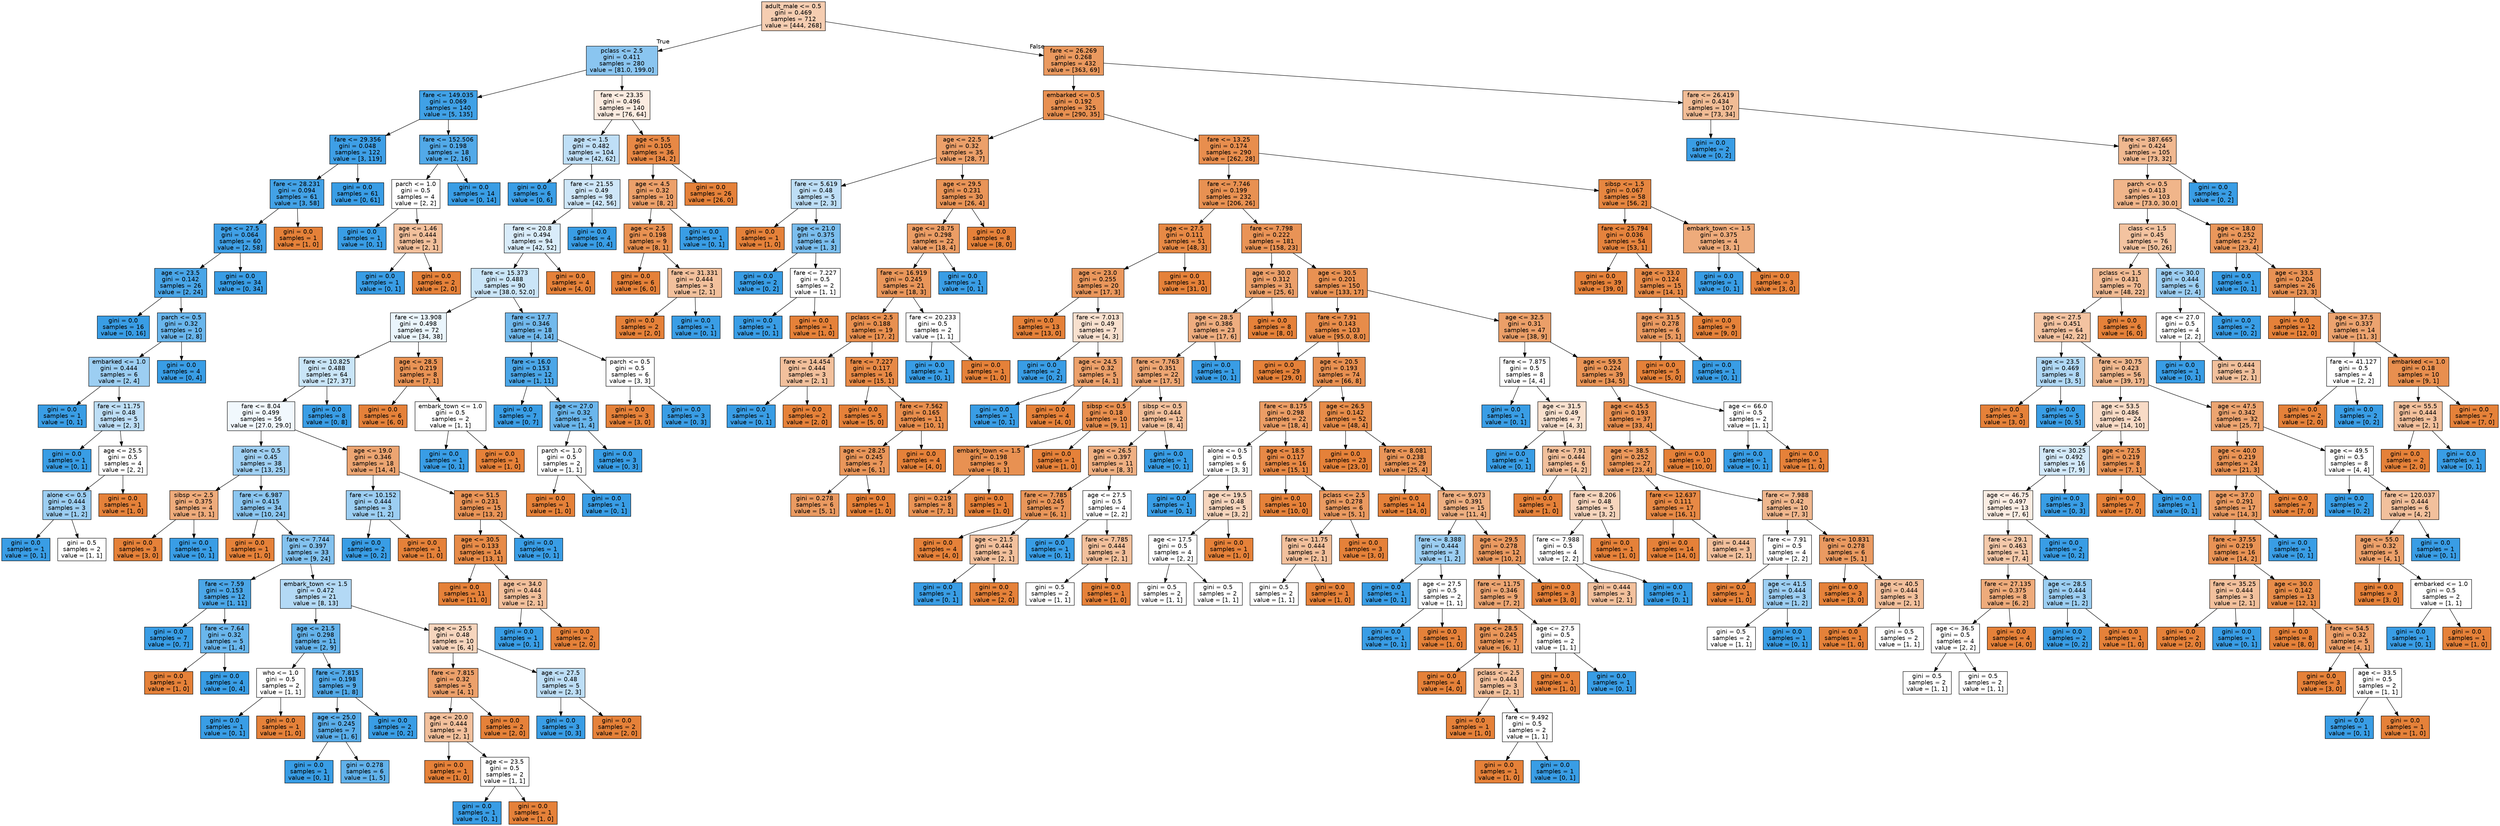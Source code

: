 digraph Tree {
node [shape=box, style="filled", color="black", fontname="helvetica"] ;
edge [fontname="helvetica"] ;
0 [label="adult_male <= 0.5\ngini = 0.469\nsamples = 712\nvalue = [444, 268]", fillcolor="#f5cdb1"] ;
1 [label="pclass <= 2.5\ngini = 0.411\nsamples = 280\nvalue = [81.0, 199.0]", fillcolor="#8ac5f0"] ;
0 -> 1 [labeldistance=2.5, labelangle=45, headlabel="True"] ;
2 [label="fare <= 149.035\ngini = 0.069\nsamples = 140\nvalue = [5, 135]", fillcolor="#40a1e6"] ;
1 -> 2 ;
3 [label="fare <= 29.356\ngini = 0.048\nsamples = 122\nvalue = [3, 119]", fillcolor="#3e9fe6"] ;
2 -> 3 ;
4 [label="fare <= 28.231\ngini = 0.094\nsamples = 61\nvalue = [3, 58]", fillcolor="#43a2e6"] ;
3 -> 4 ;
5 [label="age <= 27.5\ngini = 0.064\nsamples = 60\nvalue = [2, 58]", fillcolor="#40a0e6"] ;
4 -> 5 ;
6 [label="age <= 23.5\ngini = 0.142\nsamples = 26\nvalue = [2, 24]", fillcolor="#49a5e7"] ;
5 -> 6 ;
7 [label="gini = 0.0\nsamples = 16\nvalue = [0, 16]", fillcolor="#399de5"] ;
6 -> 7 ;
8 [label="parch <= 0.5\ngini = 0.32\nsamples = 10\nvalue = [2, 8]", fillcolor="#6ab6ec"] ;
6 -> 8 ;
9 [label="embarked <= 1.0\ngini = 0.444\nsamples = 6\nvalue = [2, 4]", fillcolor="#9ccef2"] ;
8 -> 9 ;
10 [label="gini = 0.0\nsamples = 1\nvalue = [0, 1]", fillcolor="#399de5"] ;
9 -> 10 ;
11 [label="fare <= 11.75\ngini = 0.48\nsamples = 5\nvalue = [2, 3]", fillcolor="#bddef6"] ;
9 -> 11 ;
12 [label="gini = 0.0\nsamples = 1\nvalue = [0, 1]", fillcolor="#399de5"] ;
11 -> 12 ;
13 [label="age <= 25.5\ngini = 0.5\nsamples = 4\nvalue = [2, 2]", fillcolor="#ffffff"] ;
11 -> 13 ;
14 [label="alone <= 0.5\ngini = 0.444\nsamples = 3\nvalue = [1, 2]", fillcolor="#9ccef2"] ;
13 -> 14 ;
15 [label="gini = 0.0\nsamples = 1\nvalue = [0, 1]", fillcolor="#399de5"] ;
14 -> 15 ;
16 [label="gini = 0.5\nsamples = 2\nvalue = [1, 1]", fillcolor="#ffffff"] ;
14 -> 16 ;
17 [label="gini = 0.0\nsamples = 1\nvalue = [1, 0]", fillcolor="#e58139"] ;
13 -> 17 ;
18 [label="gini = 0.0\nsamples = 4\nvalue = [0, 4]", fillcolor="#399de5"] ;
8 -> 18 ;
19 [label="gini = 0.0\nsamples = 34\nvalue = [0, 34]", fillcolor="#399de5"] ;
5 -> 19 ;
20 [label="gini = 0.0\nsamples = 1\nvalue = [1, 0]", fillcolor="#e58139"] ;
4 -> 20 ;
21 [label="gini = 0.0\nsamples = 61\nvalue = [0, 61]", fillcolor="#399de5"] ;
3 -> 21 ;
22 [label="fare <= 152.506\ngini = 0.198\nsamples = 18\nvalue = [2, 16]", fillcolor="#52a9e8"] ;
2 -> 22 ;
23 [label="parch <= 1.0\ngini = 0.5\nsamples = 4\nvalue = [2, 2]", fillcolor="#ffffff"] ;
22 -> 23 ;
24 [label="gini = 0.0\nsamples = 1\nvalue = [0, 1]", fillcolor="#399de5"] ;
23 -> 24 ;
25 [label="age <= 1.46\ngini = 0.444\nsamples = 3\nvalue = [2, 1]", fillcolor="#f2c09c"] ;
23 -> 25 ;
26 [label="gini = 0.0\nsamples = 1\nvalue = [0, 1]", fillcolor="#399de5"] ;
25 -> 26 ;
27 [label="gini = 0.0\nsamples = 2\nvalue = [2, 0]", fillcolor="#e58139"] ;
25 -> 27 ;
28 [label="gini = 0.0\nsamples = 14\nvalue = [0, 14]", fillcolor="#399de5"] ;
22 -> 28 ;
29 [label="fare <= 23.35\ngini = 0.496\nsamples = 140\nvalue = [76, 64]", fillcolor="#fbebe0"] ;
1 -> 29 ;
30 [label="age <= 1.5\ngini = 0.482\nsamples = 104\nvalue = [42, 62]", fillcolor="#bfdff7"] ;
29 -> 30 ;
31 [label="gini = 0.0\nsamples = 6\nvalue = [0, 6]", fillcolor="#399de5"] ;
30 -> 31 ;
32 [label="fare <= 21.55\ngini = 0.49\nsamples = 98\nvalue = [42, 56]", fillcolor="#cee6f8"] ;
30 -> 32 ;
33 [label="fare <= 20.8\ngini = 0.494\nsamples = 94\nvalue = [42, 52]", fillcolor="#d9ecfa"] ;
32 -> 33 ;
34 [label="fare <= 15.373\ngini = 0.488\nsamples = 90\nvalue = [38.0, 52.0]", fillcolor="#cae5f8"] ;
33 -> 34 ;
35 [label="fare <= 13.908\ngini = 0.498\nsamples = 72\nvalue = [34, 38]", fillcolor="#eaf5fc"] ;
34 -> 35 ;
36 [label="fare <= 10.825\ngini = 0.488\nsamples = 64\nvalue = [27, 37]", fillcolor="#c9e5f8"] ;
35 -> 36 ;
37 [label="fare <= 8.04\ngini = 0.499\nsamples = 56\nvalue = [27.0, 29.0]", fillcolor="#f1f8fd"] ;
36 -> 37 ;
38 [label="alone <= 0.5\ngini = 0.45\nsamples = 38\nvalue = [13, 25]", fillcolor="#a0d0f3"] ;
37 -> 38 ;
39 [label="sibsp <= 2.5\ngini = 0.375\nsamples = 4\nvalue = [3, 1]", fillcolor="#eeab7b"] ;
38 -> 39 ;
40 [label="gini = 0.0\nsamples = 3\nvalue = [3, 0]", fillcolor="#e58139"] ;
39 -> 40 ;
41 [label="gini = 0.0\nsamples = 1\nvalue = [0, 1]", fillcolor="#399de5"] ;
39 -> 41 ;
42 [label="fare <= 6.987\ngini = 0.415\nsamples = 34\nvalue = [10, 24]", fillcolor="#8bc6f0"] ;
38 -> 42 ;
43 [label="gini = 0.0\nsamples = 1\nvalue = [1, 0]", fillcolor="#e58139"] ;
42 -> 43 ;
44 [label="fare <= 7.744\ngini = 0.397\nsamples = 33\nvalue = [9, 24]", fillcolor="#83c2ef"] ;
42 -> 44 ;
45 [label="fare <= 7.59\ngini = 0.153\nsamples = 12\nvalue = [1, 11]", fillcolor="#4ba6e7"] ;
44 -> 45 ;
46 [label="gini = 0.0\nsamples = 7\nvalue = [0, 7]", fillcolor="#399de5"] ;
45 -> 46 ;
47 [label="fare <= 7.64\ngini = 0.32\nsamples = 5\nvalue = [1, 4]", fillcolor="#6ab6ec"] ;
45 -> 47 ;
48 [label="gini = 0.0\nsamples = 1\nvalue = [1, 0]", fillcolor="#e58139"] ;
47 -> 48 ;
49 [label="gini = 0.0\nsamples = 4\nvalue = [0, 4]", fillcolor="#399de5"] ;
47 -> 49 ;
50 [label="embark_town <= 1.5\ngini = 0.472\nsamples = 21\nvalue = [8, 13]", fillcolor="#b3d9f5"] ;
44 -> 50 ;
51 [label="age <= 21.5\ngini = 0.298\nsamples = 11\nvalue = [2, 9]", fillcolor="#65b3eb"] ;
50 -> 51 ;
52 [label="who <= 1.0\ngini = 0.5\nsamples = 2\nvalue = [1, 1]", fillcolor="#ffffff"] ;
51 -> 52 ;
53 [label="gini = 0.0\nsamples = 1\nvalue = [0, 1]", fillcolor="#399de5"] ;
52 -> 53 ;
54 [label="gini = 0.0\nsamples = 1\nvalue = [1, 0]", fillcolor="#e58139"] ;
52 -> 54 ;
55 [label="fare <= 7.815\ngini = 0.198\nsamples = 9\nvalue = [1, 8]", fillcolor="#52a9e8"] ;
51 -> 55 ;
56 [label="age <= 25.0\ngini = 0.245\nsamples = 7\nvalue = [1, 6]", fillcolor="#5aade9"] ;
55 -> 56 ;
57 [label="gini = 0.0\nsamples = 1\nvalue = [0, 1]", fillcolor="#399de5"] ;
56 -> 57 ;
58 [label="gini = 0.278\nsamples = 6\nvalue = [1, 5]", fillcolor="#61b1ea"] ;
56 -> 58 ;
59 [label="gini = 0.0\nsamples = 2\nvalue = [0, 2]", fillcolor="#399de5"] ;
55 -> 59 ;
60 [label="age <= 25.5\ngini = 0.48\nsamples = 10\nvalue = [6, 4]", fillcolor="#f6d5bd"] ;
50 -> 60 ;
61 [label="fare <= 7.815\ngini = 0.32\nsamples = 5\nvalue = [4, 1]", fillcolor="#eca06a"] ;
60 -> 61 ;
62 [label="age <= 20.0\ngini = 0.444\nsamples = 3\nvalue = [2, 1]", fillcolor="#f2c09c"] ;
61 -> 62 ;
63 [label="gini = 0.0\nsamples = 1\nvalue = [1, 0]", fillcolor="#e58139"] ;
62 -> 63 ;
64 [label="age <= 23.5\ngini = 0.5\nsamples = 2\nvalue = [1, 1]", fillcolor="#ffffff"] ;
62 -> 64 ;
65 [label="gini = 0.0\nsamples = 1\nvalue = [0, 1]", fillcolor="#399de5"] ;
64 -> 65 ;
66 [label="gini = 0.0\nsamples = 1\nvalue = [1, 0]", fillcolor="#e58139"] ;
64 -> 66 ;
67 [label="gini = 0.0\nsamples = 2\nvalue = [2, 0]", fillcolor="#e58139"] ;
61 -> 67 ;
68 [label="age <= 27.5\ngini = 0.48\nsamples = 5\nvalue = [2, 3]", fillcolor="#bddef6"] ;
60 -> 68 ;
69 [label="gini = 0.0\nsamples = 3\nvalue = [0, 3]", fillcolor="#399de5"] ;
68 -> 69 ;
70 [label="gini = 0.0\nsamples = 2\nvalue = [2, 0]", fillcolor="#e58139"] ;
68 -> 70 ;
71 [label="age <= 19.0\ngini = 0.346\nsamples = 18\nvalue = [14, 4]", fillcolor="#eca572"] ;
37 -> 71 ;
72 [label="fare <= 10.152\ngini = 0.444\nsamples = 3\nvalue = [1, 2]", fillcolor="#9ccef2"] ;
71 -> 72 ;
73 [label="gini = 0.0\nsamples = 2\nvalue = [0, 2]", fillcolor="#399de5"] ;
72 -> 73 ;
74 [label="gini = 0.0\nsamples = 1\nvalue = [1, 0]", fillcolor="#e58139"] ;
72 -> 74 ;
75 [label="age <= 51.5\ngini = 0.231\nsamples = 15\nvalue = [13, 2]", fillcolor="#e99457"] ;
71 -> 75 ;
76 [label="age <= 30.5\ngini = 0.133\nsamples = 14\nvalue = [13, 1]", fillcolor="#e78b48"] ;
75 -> 76 ;
77 [label="gini = 0.0\nsamples = 11\nvalue = [11, 0]", fillcolor="#e58139"] ;
76 -> 77 ;
78 [label="age <= 34.0\ngini = 0.444\nsamples = 3\nvalue = [2, 1]", fillcolor="#f2c09c"] ;
76 -> 78 ;
79 [label="gini = 0.0\nsamples = 1\nvalue = [0, 1]", fillcolor="#399de5"] ;
78 -> 79 ;
80 [label="gini = 0.0\nsamples = 2\nvalue = [2, 0]", fillcolor="#e58139"] ;
78 -> 80 ;
81 [label="gini = 0.0\nsamples = 1\nvalue = [0, 1]", fillcolor="#399de5"] ;
75 -> 81 ;
82 [label="gini = 0.0\nsamples = 8\nvalue = [0, 8]", fillcolor="#399de5"] ;
36 -> 82 ;
83 [label="age <= 28.5\ngini = 0.219\nsamples = 8\nvalue = [7, 1]", fillcolor="#e99355"] ;
35 -> 83 ;
84 [label="gini = 0.0\nsamples = 6\nvalue = [6, 0]", fillcolor="#e58139"] ;
83 -> 84 ;
85 [label="embark_town <= 1.0\ngini = 0.5\nsamples = 2\nvalue = [1, 1]", fillcolor="#ffffff"] ;
83 -> 85 ;
86 [label="gini = 0.0\nsamples = 1\nvalue = [0, 1]", fillcolor="#399de5"] ;
85 -> 86 ;
87 [label="gini = 0.0\nsamples = 1\nvalue = [1, 0]", fillcolor="#e58139"] ;
85 -> 87 ;
88 [label="fare <= 17.7\ngini = 0.346\nsamples = 18\nvalue = [4, 14]", fillcolor="#72b9ec"] ;
34 -> 88 ;
89 [label="fare <= 16.0\ngini = 0.153\nsamples = 12\nvalue = [1, 11]", fillcolor="#4ba6e7"] ;
88 -> 89 ;
90 [label="gini = 0.0\nsamples = 7\nvalue = [0, 7]", fillcolor="#399de5"] ;
89 -> 90 ;
91 [label="age <= 27.0\ngini = 0.32\nsamples = 5\nvalue = [1, 4]", fillcolor="#6ab6ec"] ;
89 -> 91 ;
92 [label="parch <= 1.0\ngini = 0.5\nsamples = 2\nvalue = [1, 1]", fillcolor="#ffffff"] ;
91 -> 92 ;
93 [label="gini = 0.0\nsamples = 1\nvalue = [1, 0]", fillcolor="#e58139"] ;
92 -> 93 ;
94 [label="gini = 0.0\nsamples = 1\nvalue = [0, 1]", fillcolor="#399de5"] ;
92 -> 94 ;
95 [label="gini = 0.0\nsamples = 3\nvalue = [0, 3]", fillcolor="#399de5"] ;
91 -> 95 ;
96 [label="parch <= 0.5\ngini = 0.5\nsamples = 6\nvalue = [3, 3]", fillcolor="#ffffff"] ;
88 -> 96 ;
97 [label="gini = 0.0\nsamples = 3\nvalue = [3, 0]", fillcolor="#e58139"] ;
96 -> 97 ;
98 [label="gini = 0.0\nsamples = 3\nvalue = [0, 3]", fillcolor="#399de5"] ;
96 -> 98 ;
99 [label="gini = 0.0\nsamples = 4\nvalue = [4, 0]", fillcolor="#e58139"] ;
33 -> 99 ;
100 [label="gini = 0.0\nsamples = 4\nvalue = [0, 4]", fillcolor="#399de5"] ;
32 -> 100 ;
101 [label="age <= 5.5\ngini = 0.105\nsamples = 36\nvalue = [34, 2]", fillcolor="#e78845"] ;
29 -> 101 ;
102 [label="age <= 4.5\ngini = 0.32\nsamples = 10\nvalue = [8, 2]", fillcolor="#eca06a"] ;
101 -> 102 ;
103 [label="age <= 2.5\ngini = 0.198\nsamples = 9\nvalue = [8, 1]", fillcolor="#e89152"] ;
102 -> 103 ;
104 [label="gini = 0.0\nsamples = 6\nvalue = [6, 0]", fillcolor="#e58139"] ;
103 -> 104 ;
105 [label="fare <= 31.331\ngini = 0.444\nsamples = 3\nvalue = [2, 1]", fillcolor="#f2c09c"] ;
103 -> 105 ;
106 [label="gini = 0.0\nsamples = 2\nvalue = [2, 0]", fillcolor="#e58139"] ;
105 -> 106 ;
107 [label="gini = 0.0\nsamples = 1\nvalue = [0, 1]", fillcolor="#399de5"] ;
105 -> 107 ;
108 [label="gini = 0.0\nsamples = 1\nvalue = [0, 1]", fillcolor="#399de5"] ;
102 -> 108 ;
109 [label="gini = 0.0\nsamples = 26\nvalue = [26, 0]", fillcolor="#e58139"] ;
101 -> 109 ;
110 [label="fare <= 26.269\ngini = 0.268\nsamples = 432\nvalue = [363, 69]", fillcolor="#ea995f"] ;
0 -> 110 [labeldistance=2.5, labelangle=-45, headlabel="False"] ;
111 [label="embarked <= 0.5\ngini = 0.192\nsamples = 325\nvalue = [290, 35]", fillcolor="#e89051"] ;
110 -> 111 ;
112 [label="age <= 22.5\ngini = 0.32\nsamples = 35\nvalue = [28, 7]", fillcolor="#eca06a"] ;
111 -> 112 ;
113 [label="fare <= 5.619\ngini = 0.48\nsamples = 5\nvalue = [2, 3]", fillcolor="#bddef6"] ;
112 -> 113 ;
114 [label="gini = 0.0\nsamples = 1\nvalue = [1, 0]", fillcolor="#e58139"] ;
113 -> 114 ;
115 [label="age <= 21.0\ngini = 0.375\nsamples = 4\nvalue = [1, 3]", fillcolor="#7bbeee"] ;
113 -> 115 ;
116 [label="gini = 0.0\nsamples = 2\nvalue = [0, 2]", fillcolor="#399de5"] ;
115 -> 116 ;
117 [label="fare <= 7.227\ngini = 0.5\nsamples = 2\nvalue = [1, 1]", fillcolor="#ffffff"] ;
115 -> 117 ;
118 [label="gini = 0.0\nsamples = 1\nvalue = [0, 1]", fillcolor="#399de5"] ;
117 -> 118 ;
119 [label="gini = 0.0\nsamples = 1\nvalue = [1, 0]", fillcolor="#e58139"] ;
117 -> 119 ;
120 [label="age <= 29.5\ngini = 0.231\nsamples = 30\nvalue = [26, 4]", fillcolor="#e99457"] ;
112 -> 120 ;
121 [label="age <= 28.75\ngini = 0.298\nsamples = 22\nvalue = [18, 4]", fillcolor="#eb9d65"] ;
120 -> 121 ;
122 [label="fare <= 16.919\ngini = 0.245\nsamples = 21\nvalue = [18, 3]", fillcolor="#e9965a"] ;
121 -> 122 ;
123 [label="pclass <= 2.5\ngini = 0.188\nsamples = 19\nvalue = [17, 2]", fillcolor="#e89050"] ;
122 -> 123 ;
124 [label="fare <= 14.454\ngini = 0.444\nsamples = 3\nvalue = [2, 1]", fillcolor="#f2c09c"] ;
123 -> 124 ;
125 [label="gini = 0.0\nsamples = 1\nvalue = [0, 1]", fillcolor="#399de5"] ;
124 -> 125 ;
126 [label="gini = 0.0\nsamples = 2\nvalue = [2, 0]", fillcolor="#e58139"] ;
124 -> 126 ;
127 [label="fare <= 7.227\ngini = 0.117\nsamples = 16\nvalue = [15, 1]", fillcolor="#e78946"] ;
123 -> 127 ;
128 [label="gini = 0.0\nsamples = 5\nvalue = [5, 0]", fillcolor="#e58139"] ;
127 -> 128 ;
129 [label="fare <= 7.562\ngini = 0.165\nsamples = 11\nvalue = [10, 1]", fillcolor="#e88e4d"] ;
127 -> 129 ;
130 [label="age <= 28.25\ngini = 0.245\nsamples = 7\nvalue = [6, 1]", fillcolor="#e9965a"] ;
129 -> 130 ;
131 [label="gini = 0.278\nsamples = 6\nvalue = [5, 1]", fillcolor="#ea9a61"] ;
130 -> 131 ;
132 [label="gini = 0.0\nsamples = 1\nvalue = [1, 0]", fillcolor="#e58139"] ;
130 -> 132 ;
133 [label="gini = 0.0\nsamples = 4\nvalue = [4, 0]", fillcolor="#e58139"] ;
129 -> 133 ;
134 [label="fare <= 20.233\ngini = 0.5\nsamples = 2\nvalue = [1, 1]", fillcolor="#ffffff"] ;
122 -> 134 ;
135 [label="gini = 0.0\nsamples = 1\nvalue = [0, 1]", fillcolor="#399de5"] ;
134 -> 135 ;
136 [label="gini = 0.0\nsamples = 1\nvalue = [1, 0]", fillcolor="#e58139"] ;
134 -> 136 ;
137 [label="gini = 0.0\nsamples = 1\nvalue = [0, 1]", fillcolor="#399de5"] ;
121 -> 137 ;
138 [label="gini = 0.0\nsamples = 8\nvalue = [8, 0]", fillcolor="#e58139"] ;
120 -> 138 ;
139 [label="fare <= 13.25\ngini = 0.174\nsamples = 290\nvalue = [262, 28]", fillcolor="#e88e4e"] ;
111 -> 139 ;
140 [label="fare <= 7.746\ngini = 0.199\nsamples = 232\nvalue = [206, 26]", fillcolor="#e89152"] ;
139 -> 140 ;
141 [label="age <= 27.5\ngini = 0.111\nsamples = 51\nvalue = [48, 3]", fillcolor="#e78945"] ;
140 -> 141 ;
142 [label="age <= 23.0\ngini = 0.255\nsamples = 20\nvalue = [17, 3]", fillcolor="#ea975c"] ;
141 -> 142 ;
143 [label="gini = 0.0\nsamples = 13\nvalue = [13, 0]", fillcolor="#e58139"] ;
142 -> 143 ;
144 [label="fare <= 7.013\ngini = 0.49\nsamples = 7\nvalue = [4, 3]", fillcolor="#f8e0ce"] ;
142 -> 144 ;
145 [label="gini = 0.0\nsamples = 2\nvalue = [0, 2]", fillcolor="#399de5"] ;
144 -> 145 ;
146 [label="age <= 24.5\ngini = 0.32\nsamples = 5\nvalue = [4, 1]", fillcolor="#eca06a"] ;
144 -> 146 ;
147 [label="gini = 0.0\nsamples = 1\nvalue = [0, 1]", fillcolor="#399de5"] ;
146 -> 147 ;
148 [label="gini = 0.0\nsamples = 4\nvalue = [4, 0]", fillcolor="#e58139"] ;
146 -> 148 ;
149 [label="gini = 0.0\nsamples = 31\nvalue = [31, 0]", fillcolor="#e58139"] ;
141 -> 149 ;
150 [label="fare <= 7.798\ngini = 0.222\nsamples = 181\nvalue = [158, 23]", fillcolor="#e99356"] ;
140 -> 150 ;
151 [label="age <= 30.0\ngini = 0.312\nsamples = 31\nvalue = [25, 6]", fillcolor="#eb9f69"] ;
150 -> 151 ;
152 [label="age <= 28.5\ngini = 0.386\nsamples = 23\nvalue = [17, 6]", fillcolor="#eead7f"] ;
151 -> 152 ;
153 [label="fare <= 7.763\ngini = 0.351\nsamples = 22\nvalue = [17, 5]", fillcolor="#eda673"] ;
152 -> 153 ;
154 [label="sibsp <= 0.5\ngini = 0.18\nsamples = 10\nvalue = [9, 1]", fillcolor="#e88f4f"] ;
153 -> 154 ;
155 [label="embark_town <= 1.5\ngini = 0.198\nsamples = 9\nvalue = [8, 1]", fillcolor="#e89152"] ;
154 -> 155 ;
156 [label="gini = 0.219\nsamples = 8\nvalue = [7, 1]", fillcolor="#e99355"] ;
155 -> 156 ;
157 [label="gini = 0.0\nsamples = 1\nvalue = [1, 0]", fillcolor="#e58139"] ;
155 -> 157 ;
158 [label="gini = 0.0\nsamples = 1\nvalue = [1, 0]", fillcolor="#e58139"] ;
154 -> 158 ;
159 [label="sibsp <= 0.5\ngini = 0.444\nsamples = 12\nvalue = [8, 4]", fillcolor="#f2c09c"] ;
153 -> 159 ;
160 [label="age <= 26.5\ngini = 0.397\nsamples = 11\nvalue = [8, 3]", fillcolor="#efb083"] ;
159 -> 160 ;
161 [label="fare <= 7.785\ngini = 0.245\nsamples = 7\nvalue = [6, 1]", fillcolor="#e9965a"] ;
160 -> 161 ;
162 [label="gini = 0.0\nsamples = 4\nvalue = [4, 0]", fillcolor="#e58139"] ;
161 -> 162 ;
163 [label="age <= 21.5\ngini = 0.444\nsamples = 3\nvalue = [2, 1]", fillcolor="#f2c09c"] ;
161 -> 163 ;
164 [label="gini = 0.0\nsamples = 1\nvalue = [0, 1]", fillcolor="#399de5"] ;
163 -> 164 ;
165 [label="gini = 0.0\nsamples = 2\nvalue = [2, 0]", fillcolor="#e58139"] ;
163 -> 165 ;
166 [label="age <= 27.5\ngini = 0.5\nsamples = 4\nvalue = [2, 2]", fillcolor="#ffffff"] ;
160 -> 166 ;
167 [label="gini = 0.0\nsamples = 1\nvalue = [0, 1]", fillcolor="#399de5"] ;
166 -> 167 ;
168 [label="fare <= 7.785\ngini = 0.444\nsamples = 3\nvalue = [2, 1]", fillcolor="#f2c09c"] ;
166 -> 168 ;
169 [label="gini = 0.5\nsamples = 2\nvalue = [1, 1]", fillcolor="#ffffff"] ;
168 -> 169 ;
170 [label="gini = 0.0\nsamples = 1\nvalue = [1, 0]", fillcolor="#e58139"] ;
168 -> 170 ;
171 [label="gini = 0.0\nsamples = 1\nvalue = [0, 1]", fillcolor="#399de5"] ;
159 -> 171 ;
172 [label="gini = 0.0\nsamples = 1\nvalue = [0, 1]", fillcolor="#399de5"] ;
152 -> 172 ;
173 [label="gini = 0.0\nsamples = 8\nvalue = [8, 0]", fillcolor="#e58139"] ;
151 -> 173 ;
174 [label="age <= 30.5\ngini = 0.201\nsamples = 150\nvalue = [133, 17]", fillcolor="#e89152"] ;
150 -> 174 ;
175 [label="fare <= 7.91\ngini = 0.143\nsamples = 103\nvalue = [95.0, 8.0]", fillcolor="#e78c4a"] ;
174 -> 175 ;
176 [label="gini = 0.0\nsamples = 29\nvalue = [29, 0]", fillcolor="#e58139"] ;
175 -> 176 ;
177 [label="age <= 20.5\ngini = 0.193\nsamples = 74\nvalue = [66, 8]", fillcolor="#e89051"] ;
175 -> 177 ;
178 [label="fare <= 8.175\ngini = 0.298\nsamples = 22\nvalue = [18, 4]", fillcolor="#eb9d65"] ;
177 -> 178 ;
179 [label="alone <= 0.5\ngini = 0.5\nsamples = 6\nvalue = [3, 3]", fillcolor="#ffffff"] ;
178 -> 179 ;
180 [label="gini = 0.0\nsamples = 1\nvalue = [0, 1]", fillcolor="#399de5"] ;
179 -> 180 ;
181 [label="age <= 19.5\ngini = 0.48\nsamples = 5\nvalue = [3, 2]", fillcolor="#f6d5bd"] ;
179 -> 181 ;
182 [label="age <= 17.5\ngini = 0.5\nsamples = 4\nvalue = [2, 2]", fillcolor="#ffffff"] ;
181 -> 182 ;
183 [label="gini = 0.5\nsamples = 2\nvalue = [1, 1]", fillcolor="#ffffff"] ;
182 -> 183 ;
184 [label="gini = 0.5\nsamples = 2\nvalue = [1, 1]", fillcolor="#ffffff"] ;
182 -> 184 ;
185 [label="gini = 0.0\nsamples = 1\nvalue = [1, 0]", fillcolor="#e58139"] ;
181 -> 185 ;
186 [label="age <= 18.5\ngini = 0.117\nsamples = 16\nvalue = [15, 1]", fillcolor="#e78946"] ;
178 -> 186 ;
187 [label="gini = 0.0\nsamples = 10\nvalue = [10, 0]", fillcolor="#e58139"] ;
186 -> 187 ;
188 [label="pclass <= 2.5\ngini = 0.278\nsamples = 6\nvalue = [5, 1]", fillcolor="#ea9a61"] ;
186 -> 188 ;
189 [label="fare <= 11.75\ngini = 0.444\nsamples = 3\nvalue = [2, 1]", fillcolor="#f2c09c"] ;
188 -> 189 ;
190 [label="gini = 0.5\nsamples = 2\nvalue = [1, 1]", fillcolor="#ffffff"] ;
189 -> 190 ;
191 [label="gini = 0.0\nsamples = 1\nvalue = [1, 0]", fillcolor="#e58139"] ;
189 -> 191 ;
192 [label="gini = 0.0\nsamples = 3\nvalue = [3, 0]", fillcolor="#e58139"] ;
188 -> 192 ;
193 [label="age <= 26.5\ngini = 0.142\nsamples = 52\nvalue = [48, 4]", fillcolor="#e78c49"] ;
177 -> 193 ;
194 [label="gini = 0.0\nsamples = 23\nvalue = [23, 0]", fillcolor="#e58139"] ;
193 -> 194 ;
195 [label="fare <= 8.081\ngini = 0.238\nsamples = 29\nvalue = [25, 4]", fillcolor="#e99559"] ;
193 -> 195 ;
196 [label="gini = 0.0\nsamples = 14\nvalue = [14, 0]", fillcolor="#e58139"] ;
195 -> 196 ;
197 [label="fare <= 9.073\ngini = 0.391\nsamples = 15\nvalue = [11, 4]", fillcolor="#eeaf81"] ;
195 -> 197 ;
198 [label="fare <= 8.388\ngini = 0.444\nsamples = 3\nvalue = [1, 2]", fillcolor="#9ccef2"] ;
197 -> 198 ;
199 [label="gini = 0.0\nsamples = 1\nvalue = [0, 1]", fillcolor="#399de5"] ;
198 -> 199 ;
200 [label="age <= 27.5\ngini = 0.5\nsamples = 2\nvalue = [1, 1]", fillcolor="#ffffff"] ;
198 -> 200 ;
201 [label="gini = 0.0\nsamples = 1\nvalue = [0, 1]", fillcolor="#399de5"] ;
200 -> 201 ;
202 [label="gini = 0.0\nsamples = 1\nvalue = [1, 0]", fillcolor="#e58139"] ;
200 -> 202 ;
203 [label="age <= 29.5\ngini = 0.278\nsamples = 12\nvalue = [10, 2]", fillcolor="#ea9a61"] ;
197 -> 203 ;
204 [label="fare <= 11.75\ngini = 0.346\nsamples = 9\nvalue = [7, 2]", fillcolor="#eca572"] ;
203 -> 204 ;
205 [label="age <= 28.5\ngini = 0.245\nsamples = 7\nvalue = [6, 1]", fillcolor="#e9965a"] ;
204 -> 205 ;
206 [label="gini = 0.0\nsamples = 4\nvalue = [4, 0]", fillcolor="#e58139"] ;
205 -> 206 ;
207 [label="pclass <= 2.5\ngini = 0.444\nsamples = 3\nvalue = [2, 1]", fillcolor="#f2c09c"] ;
205 -> 207 ;
208 [label="gini = 0.0\nsamples = 1\nvalue = [1, 0]", fillcolor="#e58139"] ;
207 -> 208 ;
209 [label="fare <= 9.492\ngini = 0.5\nsamples = 2\nvalue = [1, 1]", fillcolor="#ffffff"] ;
207 -> 209 ;
210 [label="gini = 0.0\nsamples = 1\nvalue = [1, 0]", fillcolor="#e58139"] ;
209 -> 210 ;
211 [label="gini = 0.0\nsamples = 1\nvalue = [0, 1]", fillcolor="#399de5"] ;
209 -> 211 ;
212 [label="age <= 27.5\ngini = 0.5\nsamples = 2\nvalue = [1, 1]", fillcolor="#ffffff"] ;
204 -> 212 ;
213 [label="gini = 0.0\nsamples = 1\nvalue = [1, 0]", fillcolor="#e58139"] ;
212 -> 213 ;
214 [label="gini = 0.0\nsamples = 1\nvalue = [0, 1]", fillcolor="#399de5"] ;
212 -> 214 ;
215 [label="gini = 0.0\nsamples = 3\nvalue = [3, 0]", fillcolor="#e58139"] ;
203 -> 215 ;
216 [label="age <= 32.5\ngini = 0.31\nsamples = 47\nvalue = [38, 9]", fillcolor="#eb9f68"] ;
174 -> 216 ;
217 [label="fare <= 7.875\ngini = 0.5\nsamples = 8\nvalue = [4, 4]", fillcolor="#ffffff"] ;
216 -> 217 ;
218 [label="gini = 0.0\nsamples = 1\nvalue = [0, 1]", fillcolor="#399de5"] ;
217 -> 218 ;
219 [label="age <= 31.5\ngini = 0.49\nsamples = 7\nvalue = [4, 3]", fillcolor="#f8e0ce"] ;
217 -> 219 ;
220 [label="gini = 0.0\nsamples = 1\nvalue = [0, 1]", fillcolor="#399de5"] ;
219 -> 220 ;
221 [label="fare <= 7.91\ngini = 0.444\nsamples = 6\nvalue = [4, 2]", fillcolor="#f2c09c"] ;
219 -> 221 ;
222 [label="gini = 0.0\nsamples = 1\nvalue = [1, 0]", fillcolor="#e58139"] ;
221 -> 222 ;
223 [label="fare <= 8.206\ngini = 0.48\nsamples = 5\nvalue = [3, 2]", fillcolor="#f6d5bd"] ;
221 -> 223 ;
224 [label="fare <= 7.988\ngini = 0.5\nsamples = 4\nvalue = [2, 2]", fillcolor="#ffffff"] ;
223 -> 224 ;
225 [label="gini = 0.444\nsamples = 3\nvalue = [2, 1]", fillcolor="#f2c09c"] ;
224 -> 225 ;
226 [label="gini = 0.0\nsamples = 1\nvalue = [0, 1]", fillcolor="#399de5"] ;
224 -> 226 ;
227 [label="gini = 0.0\nsamples = 1\nvalue = [1, 0]", fillcolor="#e58139"] ;
223 -> 227 ;
228 [label="age <= 59.5\ngini = 0.224\nsamples = 39\nvalue = [34, 5]", fillcolor="#e99456"] ;
216 -> 228 ;
229 [label="age <= 45.5\ngini = 0.193\nsamples = 37\nvalue = [33, 4]", fillcolor="#e89051"] ;
228 -> 229 ;
230 [label="age <= 38.5\ngini = 0.252\nsamples = 27\nvalue = [23, 4]", fillcolor="#ea975b"] ;
229 -> 230 ;
231 [label="fare <= 12.637\ngini = 0.111\nsamples = 17\nvalue = [16, 1]", fillcolor="#e78945"] ;
230 -> 231 ;
232 [label="gini = 0.0\nsamples = 14\nvalue = [14, 0]", fillcolor="#e58139"] ;
231 -> 232 ;
233 [label="gini = 0.444\nsamples = 3\nvalue = [2, 1]", fillcolor="#f2c09c"] ;
231 -> 233 ;
234 [label="fare <= 7.988\ngini = 0.42\nsamples = 10\nvalue = [7, 3]", fillcolor="#f0b78e"] ;
230 -> 234 ;
235 [label="fare <= 7.91\ngini = 0.5\nsamples = 4\nvalue = [2, 2]", fillcolor="#ffffff"] ;
234 -> 235 ;
236 [label="gini = 0.0\nsamples = 1\nvalue = [1, 0]", fillcolor="#e58139"] ;
235 -> 236 ;
237 [label="age <= 41.5\ngini = 0.444\nsamples = 3\nvalue = [1, 2]", fillcolor="#9ccef2"] ;
235 -> 237 ;
238 [label="gini = 0.5\nsamples = 2\nvalue = [1, 1]", fillcolor="#ffffff"] ;
237 -> 238 ;
239 [label="gini = 0.0\nsamples = 1\nvalue = [0, 1]", fillcolor="#399de5"] ;
237 -> 239 ;
240 [label="fare <= 10.831\ngini = 0.278\nsamples = 6\nvalue = [5, 1]", fillcolor="#ea9a61"] ;
234 -> 240 ;
241 [label="gini = 0.0\nsamples = 3\nvalue = [3, 0]", fillcolor="#e58139"] ;
240 -> 241 ;
242 [label="age <= 40.5\ngini = 0.444\nsamples = 3\nvalue = [2, 1]", fillcolor="#f2c09c"] ;
240 -> 242 ;
243 [label="gini = 0.0\nsamples = 1\nvalue = [1, 0]", fillcolor="#e58139"] ;
242 -> 243 ;
244 [label="gini = 0.5\nsamples = 2\nvalue = [1, 1]", fillcolor="#ffffff"] ;
242 -> 244 ;
245 [label="gini = 0.0\nsamples = 10\nvalue = [10, 0]", fillcolor="#e58139"] ;
229 -> 245 ;
246 [label="age <= 66.0\ngini = 0.5\nsamples = 2\nvalue = [1, 1]", fillcolor="#ffffff"] ;
228 -> 246 ;
247 [label="gini = 0.0\nsamples = 1\nvalue = [0, 1]", fillcolor="#399de5"] ;
246 -> 247 ;
248 [label="gini = 0.0\nsamples = 1\nvalue = [1, 0]", fillcolor="#e58139"] ;
246 -> 248 ;
249 [label="sibsp <= 1.5\ngini = 0.067\nsamples = 58\nvalue = [56, 2]", fillcolor="#e68640"] ;
139 -> 249 ;
250 [label="fare <= 25.794\ngini = 0.036\nsamples = 54\nvalue = [53, 1]", fillcolor="#e5833d"] ;
249 -> 250 ;
251 [label="gini = 0.0\nsamples = 39\nvalue = [39, 0]", fillcolor="#e58139"] ;
250 -> 251 ;
252 [label="age <= 33.0\ngini = 0.124\nsamples = 15\nvalue = [14, 1]", fillcolor="#e78a47"] ;
250 -> 252 ;
253 [label="age <= 31.5\ngini = 0.278\nsamples = 6\nvalue = [5, 1]", fillcolor="#ea9a61"] ;
252 -> 253 ;
254 [label="gini = 0.0\nsamples = 5\nvalue = [5, 0]", fillcolor="#e58139"] ;
253 -> 254 ;
255 [label="gini = 0.0\nsamples = 1\nvalue = [0, 1]", fillcolor="#399de5"] ;
253 -> 255 ;
256 [label="gini = 0.0\nsamples = 9\nvalue = [9, 0]", fillcolor="#e58139"] ;
252 -> 256 ;
257 [label="embark_town <= 1.5\ngini = 0.375\nsamples = 4\nvalue = [3, 1]", fillcolor="#eeab7b"] ;
249 -> 257 ;
258 [label="gini = 0.0\nsamples = 1\nvalue = [0, 1]", fillcolor="#399de5"] ;
257 -> 258 ;
259 [label="gini = 0.0\nsamples = 3\nvalue = [3, 0]", fillcolor="#e58139"] ;
257 -> 259 ;
260 [label="fare <= 26.419\ngini = 0.434\nsamples = 107\nvalue = [73, 34]", fillcolor="#f1bc95"] ;
110 -> 260 ;
261 [label="gini = 0.0\nsamples = 2\nvalue = [0, 2]", fillcolor="#399de5"] ;
260 -> 261 ;
262 [label="fare <= 387.665\ngini = 0.424\nsamples = 105\nvalue = [73, 32]", fillcolor="#f0b890"] ;
260 -> 262 ;
263 [label="parch <= 0.5\ngini = 0.413\nsamples = 103\nvalue = [73.0, 30.0]", fillcolor="#f0b58a"] ;
262 -> 263 ;
264 [label="class <= 1.5\ngini = 0.45\nsamples = 76\nvalue = [50, 26]", fillcolor="#f3c3a0"] ;
263 -> 264 ;
265 [label="pclass <= 1.5\ngini = 0.431\nsamples = 70\nvalue = [48, 22]", fillcolor="#f1bb94"] ;
264 -> 265 ;
266 [label="age <= 27.5\ngini = 0.451\nsamples = 64\nvalue = [42, 22]", fillcolor="#f3c3a1"] ;
265 -> 266 ;
267 [label="age <= 23.5\ngini = 0.469\nsamples = 8\nvalue = [3, 5]", fillcolor="#b0d8f5"] ;
266 -> 267 ;
268 [label="gini = 0.0\nsamples = 3\nvalue = [3, 0]", fillcolor="#e58139"] ;
267 -> 268 ;
269 [label="gini = 0.0\nsamples = 5\nvalue = [0, 5]", fillcolor="#399de5"] ;
267 -> 269 ;
270 [label="fare <= 30.75\ngini = 0.423\nsamples = 56\nvalue = [39, 17]", fillcolor="#f0b88f"] ;
266 -> 270 ;
271 [label="age <= 53.5\ngini = 0.486\nsamples = 24\nvalue = [14, 10]", fillcolor="#f8dbc6"] ;
270 -> 271 ;
272 [label="fare <= 30.25\ngini = 0.492\nsamples = 16\nvalue = [7, 9]", fillcolor="#d3e9f9"] ;
271 -> 272 ;
273 [label="age <= 46.75\ngini = 0.497\nsamples = 13\nvalue = [7, 6]", fillcolor="#fbede3"] ;
272 -> 273 ;
274 [label="fare <= 29.1\ngini = 0.463\nsamples = 11\nvalue = [7, 4]", fillcolor="#f4c9aa"] ;
273 -> 274 ;
275 [label="fare <= 27.135\ngini = 0.375\nsamples = 8\nvalue = [6, 2]", fillcolor="#eeab7b"] ;
274 -> 275 ;
276 [label="age <= 36.5\ngini = 0.5\nsamples = 4\nvalue = [2, 2]", fillcolor="#ffffff"] ;
275 -> 276 ;
277 [label="gini = 0.5\nsamples = 2\nvalue = [1, 1]", fillcolor="#ffffff"] ;
276 -> 277 ;
278 [label="gini = 0.5\nsamples = 2\nvalue = [1, 1]", fillcolor="#ffffff"] ;
276 -> 278 ;
279 [label="gini = 0.0\nsamples = 4\nvalue = [4, 0]", fillcolor="#e58139"] ;
275 -> 279 ;
280 [label="age <= 28.5\ngini = 0.444\nsamples = 3\nvalue = [1, 2]", fillcolor="#9ccef2"] ;
274 -> 280 ;
281 [label="gini = 0.0\nsamples = 2\nvalue = [0, 2]", fillcolor="#399de5"] ;
280 -> 281 ;
282 [label="gini = 0.0\nsamples = 1\nvalue = [1, 0]", fillcolor="#e58139"] ;
280 -> 282 ;
283 [label="gini = 0.0\nsamples = 2\nvalue = [0, 2]", fillcolor="#399de5"] ;
273 -> 283 ;
284 [label="gini = 0.0\nsamples = 3\nvalue = [0, 3]", fillcolor="#399de5"] ;
272 -> 284 ;
285 [label="age <= 72.5\ngini = 0.219\nsamples = 8\nvalue = [7, 1]", fillcolor="#e99355"] ;
271 -> 285 ;
286 [label="gini = 0.0\nsamples = 7\nvalue = [7, 0]", fillcolor="#e58139"] ;
285 -> 286 ;
287 [label="gini = 0.0\nsamples = 1\nvalue = [0, 1]", fillcolor="#399de5"] ;
285 -> 287 ;
288 [label="age <= 47.5\ngini = 0.342\nsamples = 32\nvalue = [25, 7]", fillcolor="#eca470"] ;
270 -> 288 ;
289 [label="age <= 40.0\ngini = 0.219\nsamples = 24\nvalue = [21, 3]", fillcolor="#e99355"] ;
288 -> 289 ;
290 [label="age <= 37.0\ngini = 0.291\nsamples = 17\nvalue = [14, 3]", fillcolor="#eb9c63"] ;
289 -> 290 ;
291 [label="fare <= 37.55\ngini = 0.219\nsamples = 16\nvalue = [14, 2]", fillcolor="#e99355"] ;
290 -> 291 ;
292 [label="fare <= 35.25\ngini = 0.444\nsamples = 3\nvalue = [2, 1]", fillcolor="#f2c09c"] ;
291 -> 292 ;
293 [label="gini = 0.0\nsamples = 2\nvalue = [2, 0]", fillcolor="#e58139"] ;
292 -> 293 ;
294 [label="gini = 0.0\nsamples = 1\nvalue = [0, 1]", fillcolor="#399de5"] ;
292 -> 294 ;
295 [label="age <= 30.0\ngini = 0.142\nsamples = 13\nvalue = [12, 1]", fillcolor="#e78c49"] ;
291 -> 295 ;
296 [label="gini = 0.0\nsamples = 8\nvalue = [8, 0]", fillcolor="#e58139"] ;
295 -> 296 ;
297 [label="fare <= 54.5\ngini = 0.32\nsamples = 5\nvalue = [4, 1]", fillcolor="#eca06a"] ;
295 -> 297 ;
298 [label="gini = 0.0\nsamples = 3\nvalue = [3, 0]", fillcolor="#e58139"] ;
297 -> 298 ;
299 [label="age <= 33.5\ngini = 0.5\nsamples = 2\nvalue = [1, 1]", fillcolor="#ffffff"] ;
297 -> 299 ;
300 [label="gini = 0.0\nsamples = 1\nvalue = [0, 1]", fillcolor="#399de5"] ;
299 -> 300 ;
301 [label="gini = 0.0\nsamples = 1\nvalue = [1, 0]", fillcolor="#e58139"] ;
299 -> 301 ;
302 [label="gini = 0.0\nsamples = 1\nvalue = [0, 1]", fillcolor="#399de5"] ;
290 -> 302 ;
303 [label="gini = 0.0\nsamples = 7\nvalue = [7, 0]", fillcolor="#e58139"] ;
289 -> 303 ;
304 [label="age <= 49.5\ngini = 0.5\nsamples = 8\nvalue = [4, 4]", fillcolor="#ffffff"] ;
288 -> 304 ;
305 [label="gini = 0.0\nsamples = 2\nvalue = [0, 2]", fillcolor="#399de5"] ;
304 -> 305 ;
306 [label="fare <= 120.037\ngini = 0.444\nsamples = 6\nvalue = [4, 2]", fillcolor="#f2c09c"] ;
304 -> 306 ;
307 [label="age <= 55.0\ngini = 0.32\nsamples = 5\nvalue = [4, 1]", fillcolor="#eca06a"] ;
306 -> 307 ;
308 [label="gini = 0.0\nsamples = 3\nvalue = [3, 0]", fillcolor="#e58139"] ;
307 -> 308 ;
309 [label="embarked <= 1.0\ngini = 0.5\nsamples = 2\nvalue = [1, 1]", fillcolor="#ffffff"] ;
307 -> 309 ;
310 [label="gini = 0.0\nsamples = 1\nvalue = [0, 1]", fillcolor="#399de5"] ;
309 -> 310 ;
311 [label="gini = 0.0\nsamples = 1\nvalue = [1, 0]", fillcolor="#e58139"] ;
309 -> 311 ;
312 [label="gini = 0.0\nsamples = 1\nvalue = [0, 1]", fillcolor="#399de5"] ;
306 -> 312 ;
313 [label="gini = 0.0\nsamples = 6\nvalue = [6, 0]", fillcolor="#e58139"] ;
265 -> 313 ;
314 [label="age <= 30.0\ngini = 0.444\nsamples = 6\nvalue = [2, 4]", fillcolor="#9ccef2"] ;
264 -> 314 ;
315 [label="age <= 27.0\ngini = 0.5\nsamples = 4\nvalue = [2, 2]", fillcolor="#ffffff"] ;
314 -> 315 ;
316 [label="gini = 0.0\nsamples = 1\nvalue = [0, 1]", fillcolor="#399de5"] ;
315 -> 316 ;
317 [label="gini = 0.444\nsamples = 3\nvalue = [2, 1]", fillcolor="#f2c09c"] ;
315 -> 317 ;
318 [label="gini = 0.0\nsamples = 2\nvalue = [0, 2]", fillcolor="#399de5"] ;
314 -> 318 ;
319 [label="age <= 18.0\ngini = 0.252\nsamples = 27\nvalue = [23, 4]", fillcolor="#ea975b"] ;
263 -> 319 ;
320 [label="gini = 0.0\nsamples = 1\nvalue = [0, 1]", fillcolor="#399de5"] ;
319 -> 320 ;
321 [label="age <= 33.5\ngini = 0.204\nsamples = 26\nvalue = [23, 3]", fillcolor="#e89153"] ;
319 -> 321 ;
322 [label="gini = 0.0\nsamples = 12\nvalue = [12, 0]", fillcolor="#e58139"] ;
321 -> 322 ;
323 [label="age <= 37.5\ngini = 0.337\nsamples = 14\nvalue = [11, 3]", fillcolor="#eca36f"] ;
321 -> 323 ;
324 [label="fare <= 41.127\ngini = 0.5\nsamples = 4\nvalue = [2, 2]", fillcolor="#ffffff"] ;
323 -> 324 ;
325 [label="gini = 0.0\nsamples = 2\nvalue = [2, 0]", fillcolor="#e58139"] ;
324 -> 325 ;
326 [label="gini = 0.0\nsamples = 2\nvalue = [0, 2]", fillcolor="#399de5"] ;
324 -> 326 ;
327 [label="embarked <= 1.0\ngini = 0.18\nsamples = 10\nvalue = [9, 1]", fillcolor="#e88f4f"] ;
323 -> 327 ;
328 [label="age <= 55.5\ngini = 0.444\nsamples = 3\nvalue = [2, 1]", fillcolor="#f2c09c"] ;
327 -> 328 ;
329 [label="gini = 0.0\nsamples = 2\nvalue = [2, 0]", fillcolor="#e58139"] ;
328 -> 329 ;
330 [label="gini = 0.0\nsamples = 1\nvalue = [0, 1]", fillcolor="#399de5"] ;
328 -> 330 ;
331 [label="gini = 0.0\nsamples = 7\nvalue = [7, 0]", fillcolor="#e58139"] ;
327 -> 331 ;
332 [label="gini = 0.0\nsamples = 2\nvalue = [0, 2]", fillcolor="#399de5"] ;
262 -> 332 ;
}